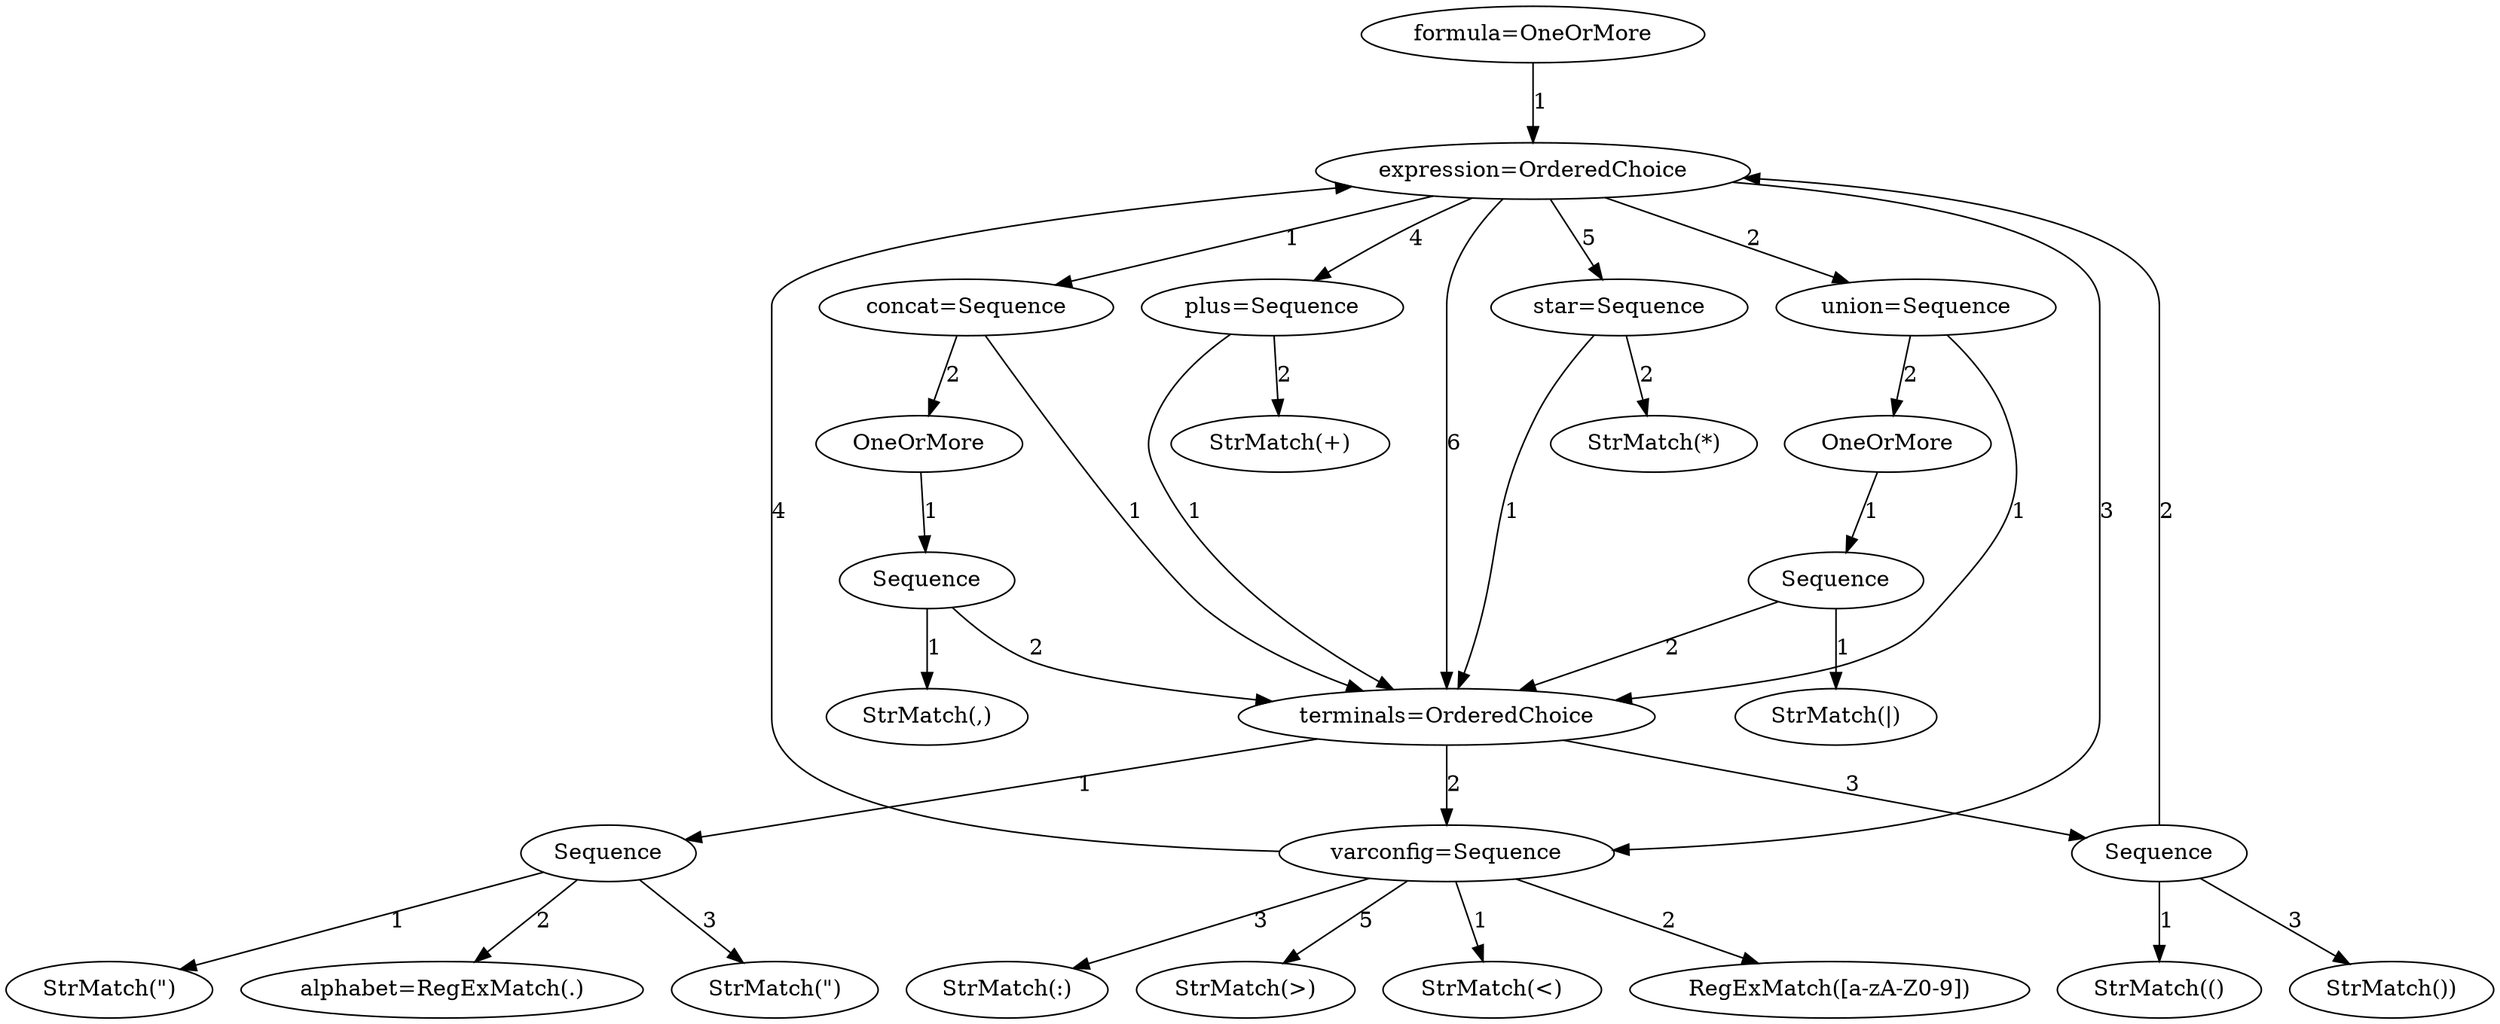 digraph arpeggio_graph {
139783310007376 [label="formula=OneOrMore"];
139783310007376->139783286679312 [label="1"]

139783286679312 [label="expression=OrderedChoice"];
139783286679312->139783286726384 [label="1"]

139783286726384 [label="concat=Sequence"];
139783286726384->139783283889544 [label="1"]

139783283889544 [label="terminals=OrderedChoice"];
139783283889544->139783283889712 [label="1"]

139783283889712 [label="Sequence"];
139783283889712->139783283889824 [label="1"]

139783283889824 [label="StrMatch(\")"];
139783283889712->139783283889488 [label="2"]

139783283889488 [label="alphabet=RegExMatch(.)"];
139783283889712->139783283889432 [label="3"]

139783283889432 [label="StrMatch(\")"];
139783283889544->139783283890440 [label="2"]

139783283890440 [label="varconfig=Sequence"];
139783283890440->139783268159616 [label="1"]

139783268159616 [label="StrMatch(<)"];
139783283890440->139783283890552 [label="2"]

139783283890552 [label="RegExMatch([a-zA-Z0-9])"];
139783283890440->139783268159784 [label="3"]

139783268159784 [label="StrMatch(:)"];
139783283890440->139783286679312 [label="4"]

139783283890440->139783268159728 [label="5"]

139783268159728 [label="StrMatch(>)"];
139783283889544->139783283889768 [label="3"]

139783283889768 [label="Sequence"];
139783283889768->139783268159672 [label="1"]

139783268159672 [label="StrMatch(()"];
139783283889768->139783286679312 [label="2"]

139783283889768->139783268159896 [label="3"]

139783268159896 [label="StrMatch())"];
139783286726384->139783286726496 [label="2"]

139783286726496 [label="OneOrMore"];
139783286726496->139783283889376 [label="1"]

139783283889376 [label="Sequence"];
139783283889376->139783268159560 [label="1"]

139783268159560 [label="StrMatch(,)"];
139783283889376->139783283889544 [label="2"]

139783286679312->139783283889600 [label="2"]

139783283889600 [label="union=Sequence"];
139783283889600->139783283889544 [label="1"]

139783283889600->139783283889656 [label="2"]

139783283889656 [label="OneOrMore"];
139783283889656->139783268159840 [label="1"]

139783268159840 [label="Sequence"];
139783268159840->139783268160064 [label="1"]

139783268160064 [label="StrMatch(|)"];
139783268159840->139783283889544 [label="2"]

139783286679312->139783283890440 [label="3"]

139783286679312->139783268159952 [label="4"]

139783268159952 [label="plus=Sequence"];
139783268159952->139783283889544 [label="1"]

139783268159952->139783268160120 [label="2"]

139783268160120 [label="StrMatch(+)"];
139783286679312->139783268160008 [label="5"]

139783268160008 [label="star=Sequence"];
139783268160008->139783283889544 [label="1"]

139783268160008->139783268160232 [label="2"]

139783268160232 [label="StrMatch(*)"];
139783286679312->139783283889544 [label="6"]

}